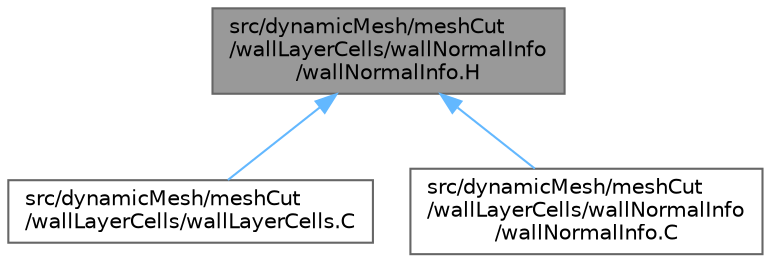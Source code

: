 digraph "src/dynamicMesh/meshCut/wallLayerCells/wallNormalInfo/wallNormalInfo.H"
{
 // LATEX_PDF_SIZE
  bgcolor="transparent";
  edge [fontname=Helvetica,fontsize=10,labelfontname=Helvetica,labelfontsize=10];
  node [fontname=Helvetica,fontsize=10,shape=box,height=0.2,width=0.4];
  Node1 [id="Node000001",label="src/dynamicMesh/meshCut\l/wallLayerCells/wallNormalInfo\l/wallNormalInfo.H",height=0.2,width=0.4,color="gray40", fillcolor="grey60", style="filled", fontcolor="black",tooltip=" "];
  Node1 -> Node2 [id="edge1_Node000001_Node000002",dir="back",color="steelblue1",style="solid",tooltip=" "];
  Node2 [id="Node000002",label="src/dynamicMesh/meshCut\l/wallLayerCells/wallLayerCells.C",height=0.2,width=0.4,color="grey40", fillcolor="white", style="filled",URL="$wallLayerCells_8C.html",tooltip=" "];
  Node1 -> Node3 [id="edge2_Node000001_Node000003",dir="back",color="steelblue1",style="solid",tooltip=" "];
  Node3 [id="Node000003",label="src/dynamicMesh/meshCut\l/wallLayerCells/wallNormalInfo\l/wallNormalInfo.C",height=0.2,width=0.4,color="grey40", fillcolor="white", style="filled",URL="$wallNormalInfo_8C.html",tooltip=" "];
}
